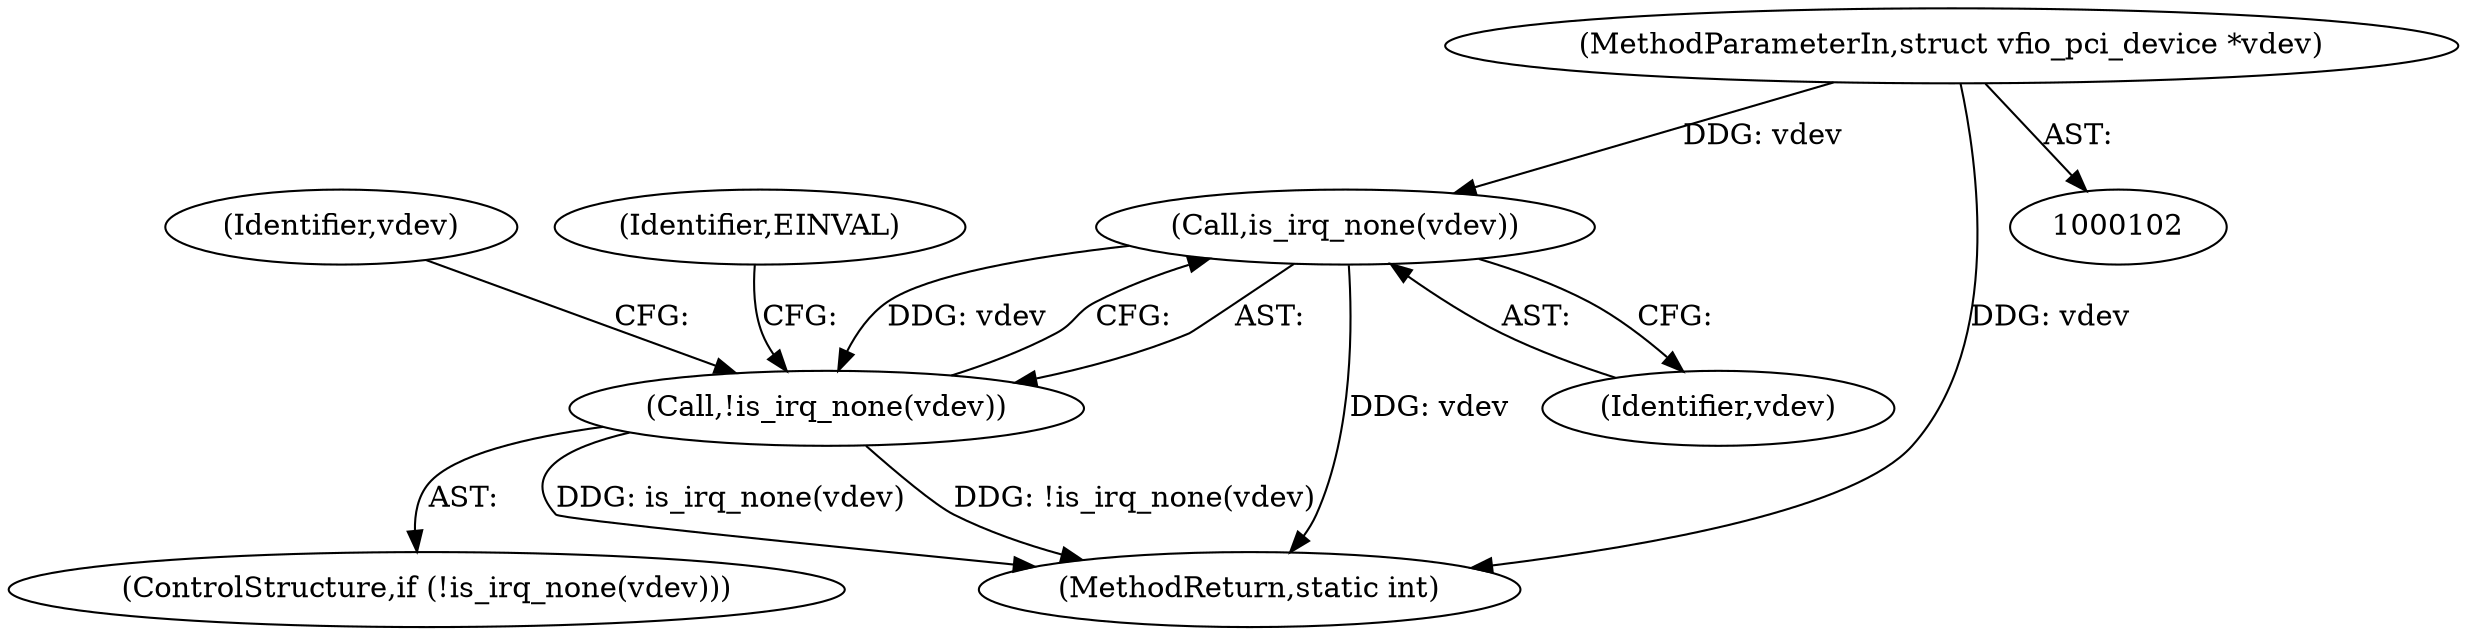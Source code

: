 digraph "0_linux_05692d7005a364add85c6e25a6c4447ce08f913a_0@pointer" {
"1000103" [label="(MethodParameterIn,struct vfio_pci_device *vdev)"];
"1000123" [label="(Call,is_irq_none(vdev))"];
"1000122" [label="(Call,!is_irq_none(vdev))"];
"1000130" [label="(Identifier,vdev)"];
"1000124" [label="(Identifier,vdev)"];
"1000122" [label="(Call,!is_irq_none(vdev))"];
"1000103" [label="(MethodParameterIn,struct vfio_pci_device *vdev)"];
"1000121" [label="(ControlStructure,if (!is_irq_none(vdev)))"];
"1000200" [label="(MethodReturn,static int)"];
"1000127" [label="(Identifier,EINVAL)"];
"1000123" [label="(Call,is_irq_none(vdev))"];
"1000103" -> "1000102"  [label="AST: "];
"1000103" -> "1000200"  [label="DDG: vdev"];
"1000103" -> "1000123"  [label="DDG: vdev"];
"1000123" -> "1000122"  [label="AST: "];
"1000123" -> "1000124"  [label="CFG: "];
"1000124" -> "1000123"  [label="AST: "];
"1000122" -> "1000123"  [label="CFG: "];
"1000123" -> "1000200"  [label="DDG: vdev"];
"1000123" -> "1000122"  [label="DDG: vdev"];
"1000122" -> "1000121"  [label="AST: "];
"1000127" -> "1000122"  [label="CFG: "];
"1000130" -> "1000122"  [label="CFG: "];
"1000122" -> "1000200"  [label="DDG: is_irq_none(vdev)"];
"1000122" -> "1000200"  [label="DDG: !is_irq_none(vdev)"];
}
